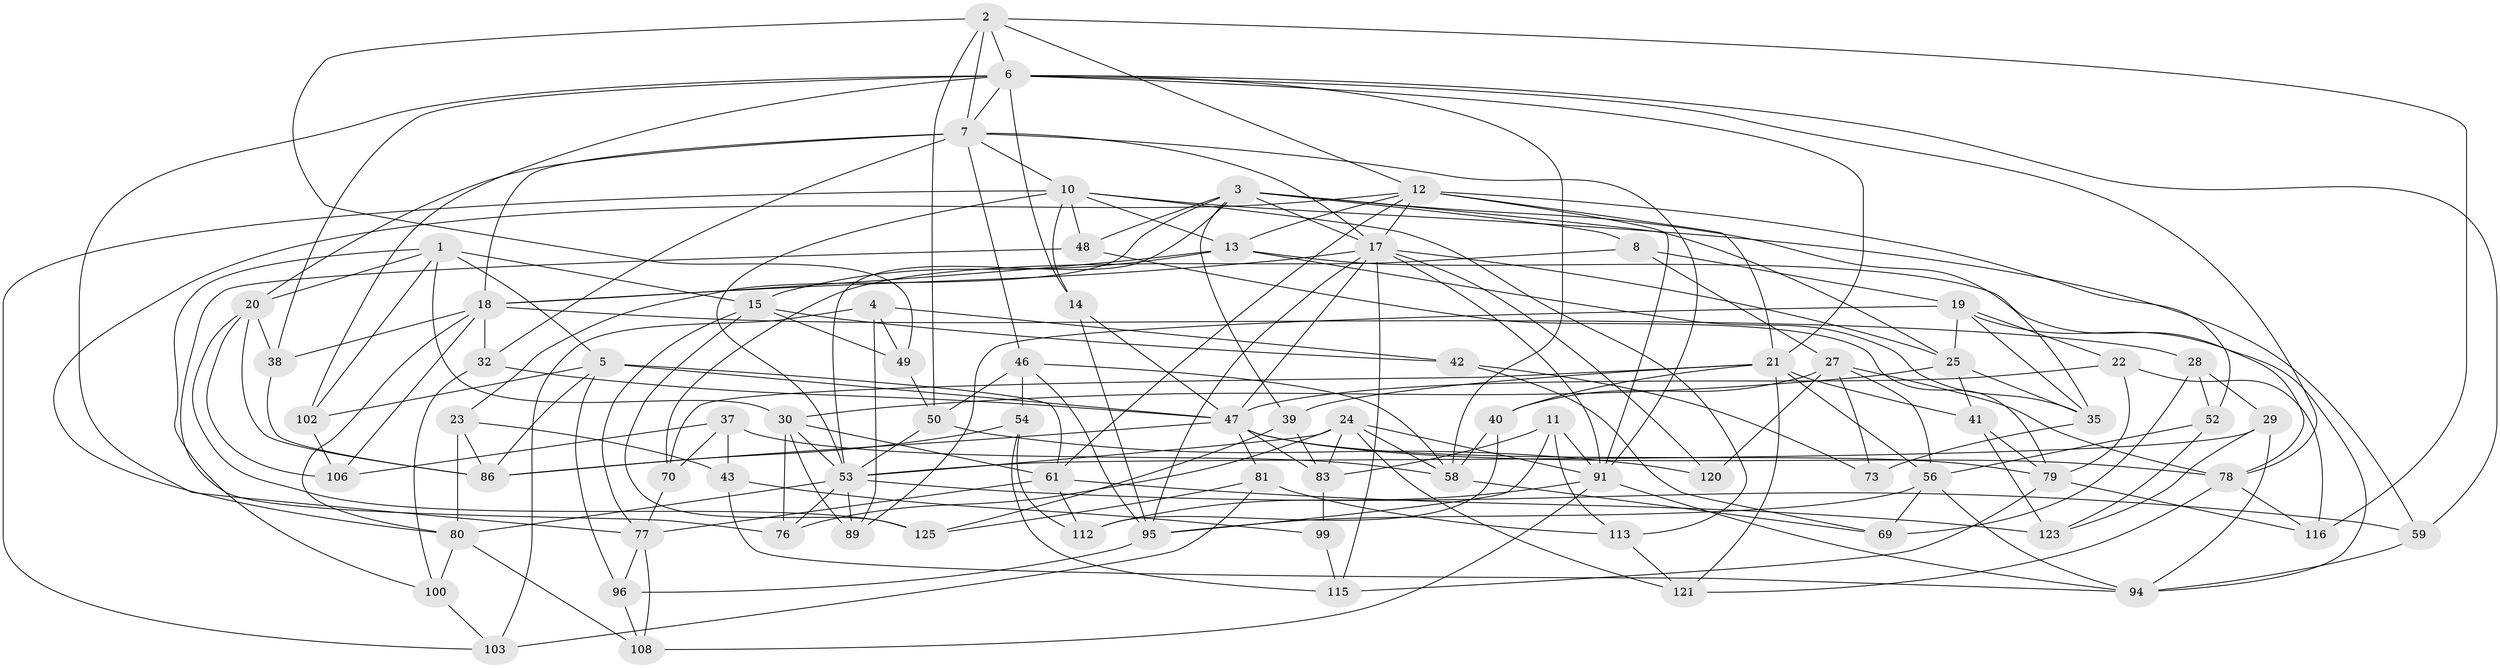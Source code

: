 // original degree distribution, {4: 1.0}
// Generated by graph-tools (version 1.1) at 2025/21/03/04/25 18:21:02]
// undirected, 78 vertices, 204 edges
graph export_dot {
graph [start="1"]
  node [color=gray90,style=filled];
  1 [super="+85"];
  2 [super="+60"];
  3 [super="+16+31"];
  4;
  5 [super="+62"];
  6 [super="+9"];
  7 [super="+44+26"];
  8;
  10 [super="+51+36"];
  11;
  12 [super="+55"];
  13 [super="+84"];
  14;
  15 [super="+72"];
  17 [super="+67"];
  18 [super="+82+90"];
  19 [super="+104"];
  20 [super="+124"];
  21 [super="+34+33"];
  22;
  23;
  24 [super="+110"];
  25 [super="+45"];
  27 [super="+92"];
  28;
  29;
  30 [super="+63"];
  32;
  35 [super="+93"];
  37;
  38;
  39;
  40;
  41;
  42;
  43;
  46 [super="+64"];
  47 [super="+68+117"];
  48;
  49;
  50 [super="+65"];
  52;
  53 [super="+126+57"];
  54;
  56 [super="+122"];
  58 [super="+111"];
  59;
  61 [super="+87"];
  69;
  70;
  73;
  76;
  77 [super="+129"];
  78 [super="+101"];
  79 [super="+98"];
  80 [super="+118"];
  81;
  83 [super="+114"];
  86 [super="+119"];
  89;
  91 [super="+97"];
  94 [super="+128"];
  95 [super="+127"];
  96;
  99;
  100;
  102;
  103;
  106;
  108;
  112;
  113;
  115;
  116;
  120;
  121;
  123;
  125;
  1 -- 100;
  1 -- 15;
  1 -- 102;
  1 -- 30;
  1 -- 5;
  1 -- 20;
  2 -- 116;
  2 -- 7;
  2 -- 6;
  2 -- 49;
  2 -- 12;
  2 -- 50;
  3 -- 39;
  3 -- 23;
  3 -- 8;
  3 -- 17;
  3 -- 48;
  3 -- 25;
  3 -- 53;
  3 -- 35;
  4 -- 49;
  4 -- 42;
  4 -- 89;
  4 -- 103;
  5 -- 86;
  5 -- 96;
  5 -- 102;
  5 -- 61;
  5 -- 47;
  6 -- 77;
  6 -- 58;
  6 -- 7;
  6 -- 38;
  6 -- 102;
  6 -- 78;
  6 -- 14;
  6 -- 59;
  6 -- 21;
  7 -- 20;
  7 -- 32;
  7 -- 46 [weight=2];
  7 -- 18;
  7 -- 10;
  7 -- 91;
  7 -- 17;
  8 -- 27;
  8 -- 70;
  8 -- 19;
  10 -- 13;
  10 -- 113;
  10 -- 48;
  10 -- 103;
  10 -- 59;
  10 -- 14;
  10 -- 53;
  11 -- 113;
  11 -- 95;
  11 -- 83;
  11 -- 91;
  12 -- 17;
  12 -- 52;
  12 -- 61;
  12 -- 21;
  12 -- 80;
  12 -- 13;
  12 -- 91;
  13 -- 35;
  13 -- 15;
  13 -- 18;
  13 -- 78;
  14 -- 95;
  14 -- 47;
  15 -- 125;
  15 -- 42;
  15 -- 49;
  15 -- 77;
  17 -- 18;
  17 -- 120;
  17 -- 115;
  17 -- 25;
  17 -- 91;
  17 -- 95;
  17 -- 47;
  18 -- 38;
  18 -- 32;
  18 -- 106;
  18 -- 80;
  18 -- 28;
  19 -- 35;
  19 -- 22;
  19 -- 25;
  19 -- 89;
  19 -- 94;
  20 -- 106;
  20 -- 38;
  20 -- 125;
  20 -- 86;
  21 -- 39;
  21 -- 41;
  21 -- 56;
  21 -- 70;
  21 -- 40;
  21 -- 121;
  22 -- 79;
  22 -- 47;
  22 -- 116;
  23 -- 43;
  23 -- 86;
  23 -- 80;
  24 -- 83;
  24 -- 58;
  24 -- 76;
  24 -- 121;
  24 -- 53;
  24 -- 91;
  25 -- 35;
  25 -- 41;
  25 -- 30;
  27 -- 120;
  27 -- 56;
  27 -- 40;
  27 -- 73;
  27 -- 78;
  28 -- 29;
  28 -- 69;
  28 -- 52;
  29 -- 123;
  29 -- 94;
  29 -- 53;
  30 -- 61;
  30 -- 89;
  30 -- 76;
  30 -- 53;
  32 -- 100;
  32 -- 47;
  35 -- 73 [weight=2];
  37 -- 70;
  37 -- 58;
  37 -- 43;
  37 -- 106;
  38 -- 86;
  39 -- 125;
  39 -- 83;
  40 -- 58;
  40 -- 112;
  41 -- 79;
  41 -- 123;
  42 -- 69;
  42 -- 73;
  43 -- 99;
  43 -- 94;
  46 -- 58;
  46 -- 50;
  46 -- 54;
  46 -- 95;
  47 -- 83;
  47 -- 79;
  47 -- 78;
  47 -- 81;
  47 -- 86;
  48 -- 76;
  48 -- 79;
  49 -- 50;
  50 -- 120 [weight=2];
  50 -- 53;
  52 -- 123;
  52 -- 56;
  53 -- 59;
  53 -- 89;
  53 -- 76;
  53 -- 80;
  54 -- 115;
  54 -- 112;
  54 -- 86;
  56 -- 94;
  56 -- 95;
  56 -- 69;
  58 -- 69;
  59 -- 94;
  61 -- 77;
  61 -- 112;
  61 -- 123;
  70 -- 77;
  77 -- 108;
  77 -- 96;
  78 -- 116;
  78 -- 121;
  79 -- 115;
  79 -- 116;
  80 -- 100;
  80 -- 108;
  81 -- 113;
  81 -- 103;
  81 -- 125;
  83 -- 99 [weight=2];
  91 -- 108;
  91 -- 112;
  91 -- 94;
  95 -- 96;
  96 -- 108;
  99 -- 115;
  100 -- 103;
  102 -- 106;
  113 -- 121;
}
